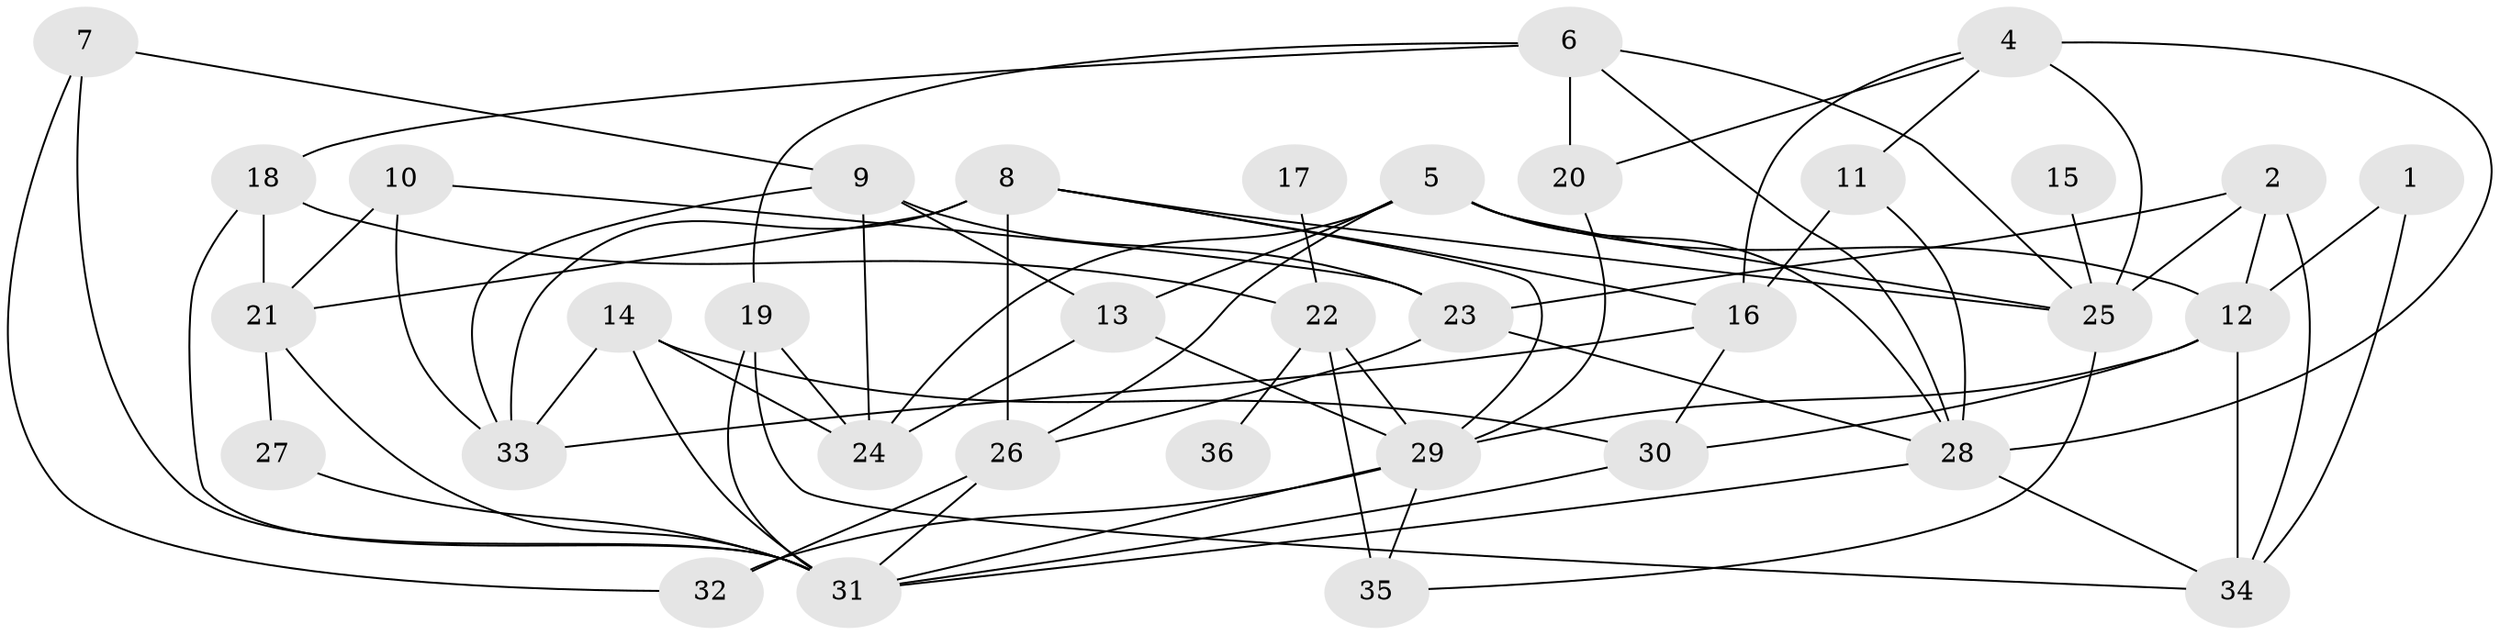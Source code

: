 // original degree distribution, {5: 0.1267605633802817, 4: 0.30985915492957744, 2: 0.16901408450704225, 1: 0.11267605633802817, 3: 0.22535211267605634, 0: 0.014084507042253521, 6: 0.028169014084507043, 7: 0.014084507042253521}
// Generated by graph-tools (version 1.1) at 2025/25/03/09/25 03:25:14]
// undirected, 35 vertices, 77 edges
graph export_dot {
graph [start="1"]
  node [color=gray90,style=filled];
  1;
  2;
  4;
  5;
  6;
  7;
  8;
  9;
  10;
  11;
  12;
  13;
  14;
  15;
  16;
  17;
  18;
  19;
  20;
  21;
  22;
  23;
  24;
  25;
  26;
  27;
  28;
  29;
  30;
  31;
  32;
  33;
  34;
  35;
  36;
  1 -- 12 [weight=1.0];
  1 -- 34 [weight=1.0];
  2 -- 12 [weight=1.0];
  2 -- 23 [weight=1.0];
  2 -- 25 [weight=1.0];
  2 -- 34 [weight=1.0];
  4 -- 11 [weight=1.0];
  4 -- 16 [weight=1.0];
  4 -- 20 [weight=1.0];
  4 -- 25 [weight=1.0];
  4 -- 28 [weight=2.0];
  5 -- 12 [weight=1.0];
  5 -- 13 [weight=1.0];
  5 -- 24 [weight=1.0];
  5 -- 25 [weight=1.0];
  5 -- 26 [weight=1.0];
  5 -- 28 [weight=1.0];
  6 -- 18 [weight=1.0];
  6 -- 19 [weight=1.0];
  6 -- 20 [weight=1.0];
  6 -- 25 [weight=1.0];
  6 -- 28 [weight=1.0];
  7 -- 9 [weight=1.0];
  7 -- 31 [weight=1.0];
  7 -- 32 [weight=1.0];
  8 -- 16 [weight=1.0];
  8 -- 21 [weight=1.0];
  8 -- 25 [weight=1.0];
  8 -- 26 [weight=2.0];
  8 -- 29 [weight=1.0];
  8 -- 33 [weight=1.0];
  9 -- 13 [weight=1.0];
  9 -- 23 [weight=1.0];
  9 -- 24 [weight=1.0];
  9 -- 33 [weight=1.0];
  10 -- 21 [weight=1.0];
  10 -- 23 [weight=1.0];
  10 -- 33 [weight=1.0];
  11 -- 16 [weight=1.0];
  11 -- 28 [weight=1.0];
  12 -- 29 [weight=1.0];
  12 -- 30 [weight=1.0];
  12 -- 34 [weight=1.0];
  13 -- 24 [weight=1.0];
  13 -- 29 [weight=1.0];
  14 -- 24 [weight=1.0];
  14 -- 30 [weight=1.0];
  14 -- 31 [weight=1.0];
  14 -- 33 [weight=1.0];
  15 -- 25 [weight=1.0];
  16 -- 30 [weight=1.0];
  16 -- 33 [weight=1.0];
  17 -- 22 [weight=1.0];
  18 -- 21 [weight=1.0];
  18 -- 22 [weight=1.0];
  18 -- 31 [weight=1.0];
  19 -- 24 [weight=1.0];
  19 -- 31 [weight=1.0];
  19 -- 34 [weight=1.0];
  20 -- 29 [weight=1.0];
  21 -- 27 [weight=1.0];
  21 -- 31 [weight=1.0];
  22 -- 29 [weight=1.0];
  22 -- 35 [weight=2.0];
  22 -- 36 [weight=1.0];
  23 -- 26 [weight=1.0];
  23 -- 28 [weight=1.0];
  25 -- 35 [weight=1.0];
  26 -- 31 [weight=1.0];
  26 -- 32 [weight=1.0];
  27 -- 31 [weight=1.0];
  28 -- 31 [weight=1.0];
  28 -- 34 [weight=1.0];
  29 -- 31 [weight=2.0];
  29 -- 32 [weight=1.0];
  29 -- 35 [weight=1.0];
  30 -- 31 [weight=1.0];
}
